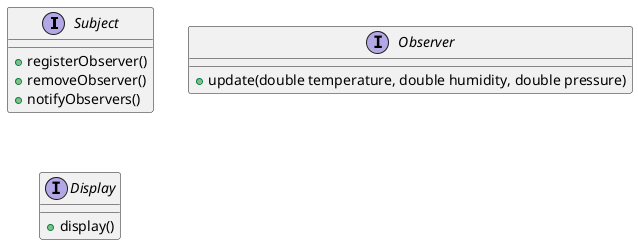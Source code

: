 # Observer Pattern

@startuml

interface Subject {
  + registerObserver()
  + removeObserver()
  + notifyObservers()
}

interface Observer {
  + update(double temperature, double humidity, double pressure)
}

interface Display {
  + display()
}

@enduml
